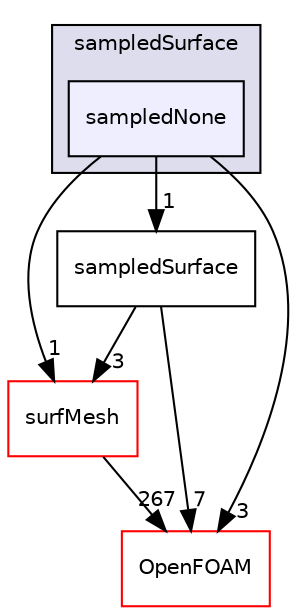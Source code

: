 digraph "src/sampling/sampledSurface/sampledNone" {
  bgcolor=transparent;
  compound=true
  node [ fontsize="10", fontname="Helvetica"];
  edge [ labelfontsize="10", labelfontname="Helvetica"];
  subgraph clusterdir_daf57321dd7c30092fd489dbb1aa8219 {
    graph [ bgcolor="#ddddee", pencolor="black", label="sampledSurface" fontname="Helvetica", fontsize="10", URL="dir_daf57321dd7c30092fd489dbb1aa8219.html"]
  dir_4c869008599612b3ff63d3441b882dea [shape=box, label="sampledNone", style="filled", fillcolor="#eeeeff", pencolor="black", URL="dir_4c869008599612b3ff63d3441b882dea.html"];
  }
  dir_0a88fe22feb23ce5f078a04a1df67721 [shape=box label="surfMesh" color="red" URL="dir_0a88fe22feb23ce5f078a04a1df67721.html"];
  dir_d52de1bc4d4115df4cf40033a334db55 [shape=box label="sampledSurface" URL="dir_d52de1bc4d4115df4cf40033a334db55.html"];
  dir_c5473ff19b20e6ec4dfe5c310b3778a8 [shape=box label="OpenFOAM" color="red" URL="dir_c5473ff19b20e6ec4dfe5c310b3778a8.html"];
  dir_0a88fe22feb23ce5f078a04a1df67721->dir_c5473ff19b20e6ec4dfe5c310b3778a8 [headlabel="267", labeldistance=1.5 headhref="dir_003623_002151.html"];
  dir_d52de1bc4d4115df4cf40033a334db55->dir_0a88fe22feb23ce5f078a04a1df67721 [headlabel="3", labeldistance=1.5 headhref="dir_003589_003623.html"];
  dir_d52de1bc4d4115df4cf40033a334db55->dir_c5473ff19b20e6ec4dfe5c310b3778a8 [headlabel="7", labeldistance=1.5 headhref="dir_003589_002151.html"];
  dir_4c869008599612b3ff63d3441b882dea->dir_0a88fe22feb23ce5f078a04a1df67721 [headlabel="1", labeldistance=1.5 headhref="dir_003585_003623.html"];
  dir_4c869008599612b3ff63d3441b882dea->dir_d52de1bc4d4115df4cf40033a334db55 [headlabel="1", labeldistance=1.5 headhref="dir_003585_003589.html"];
  dir_4c869008599612b3ff63d3441b882dea->dir_c5473ff19b20e6ec4dfe5c310b3778a8 [headlabel="3", labeldistance=1.5 headhref="dir_003585_002151.html"];
}
